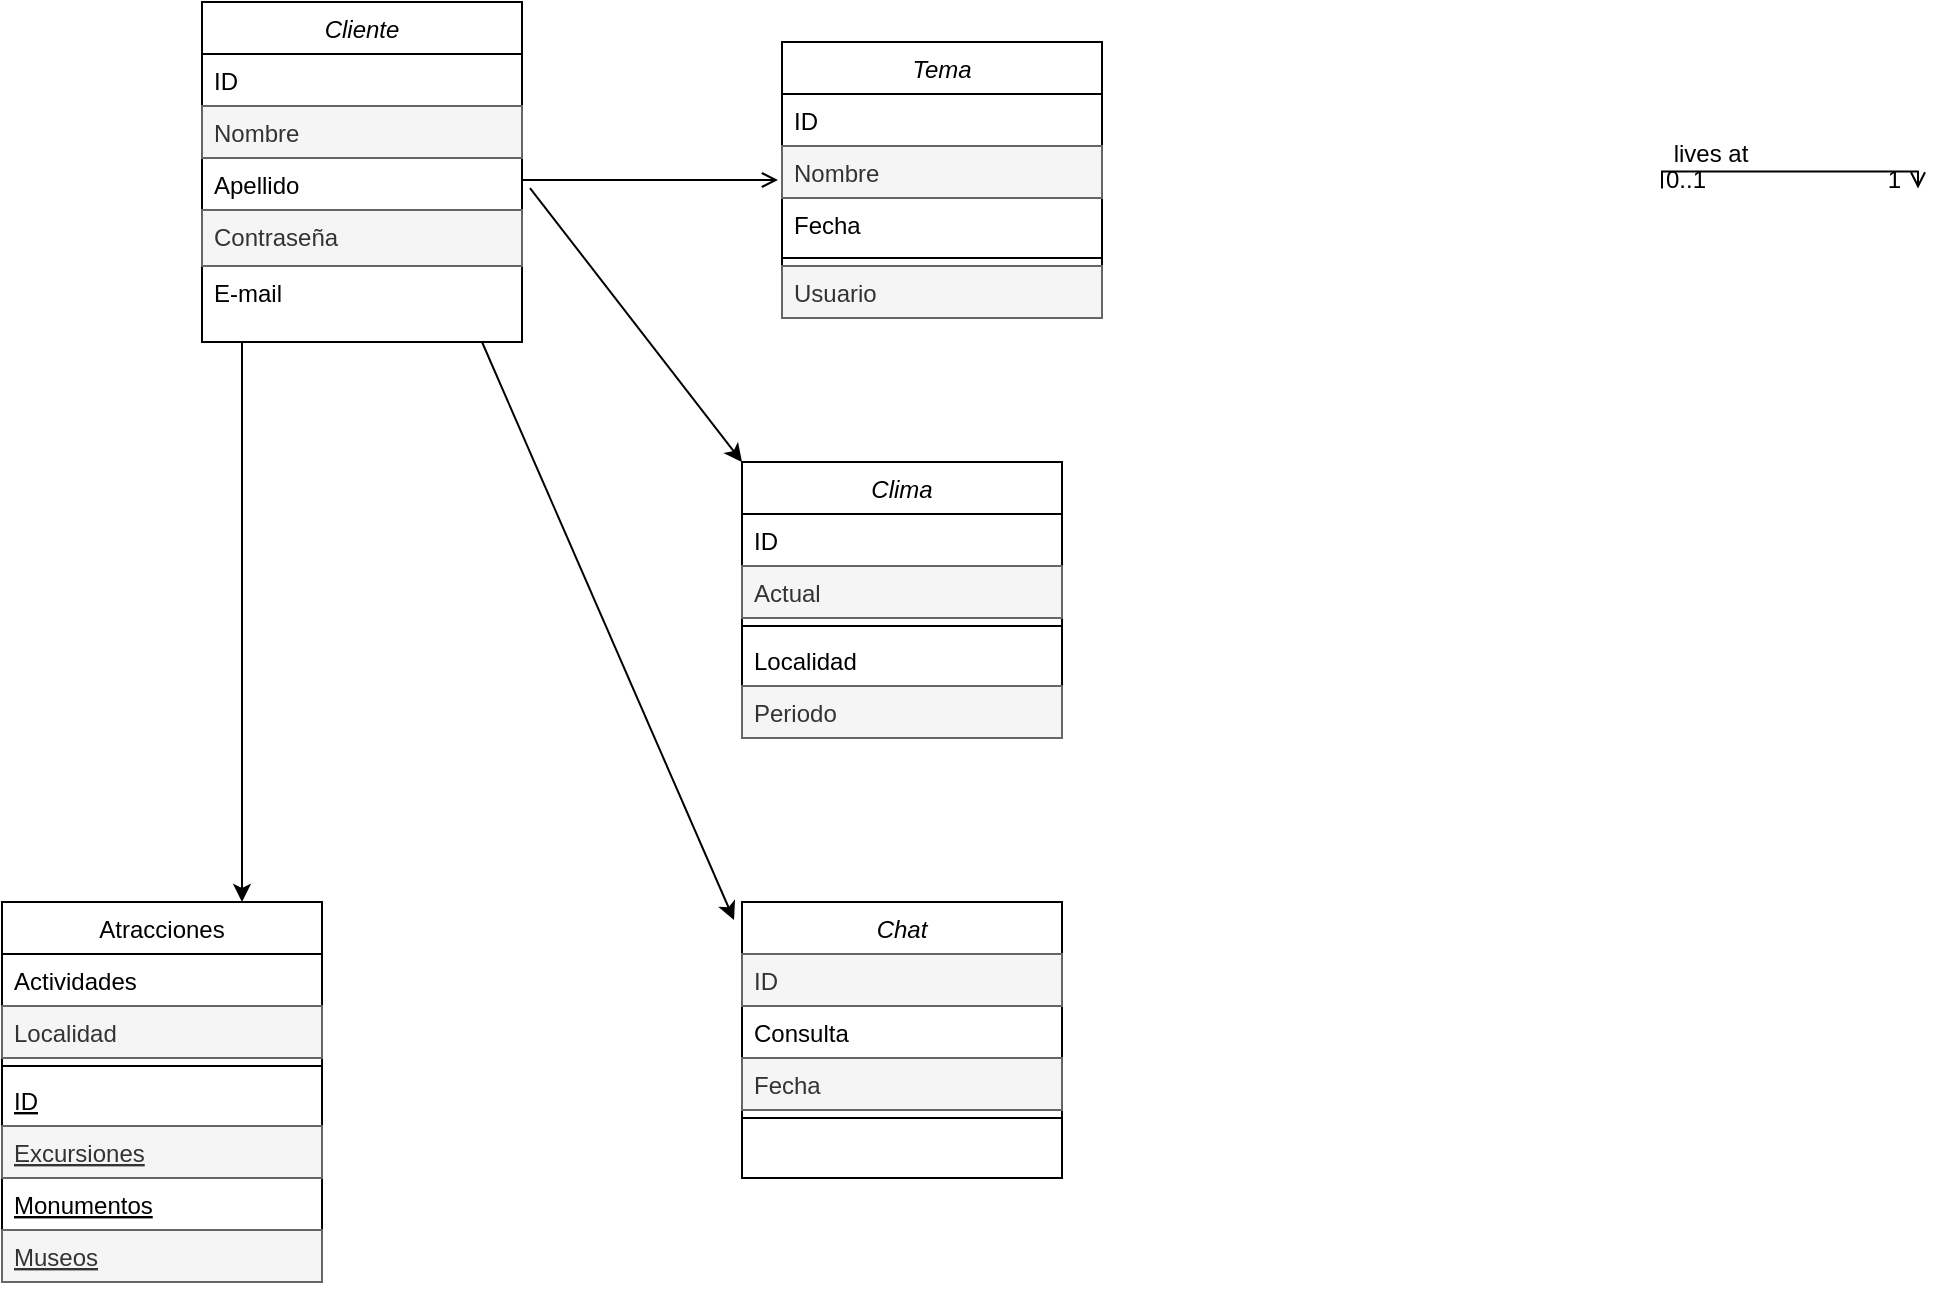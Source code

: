 <mxfile version="14.3.1" type="github">
  <diagram id="C5RBs43oDa-KdzZeNtuy" name="Page-1">
    <mxGraphModel dx="868" dy="482" grid="1" gridSize="10" guides="1" tooltips="1" connect="1" arrows="1" fold="1" page="1" pageScale="1" pageWidth="827" pageHeight="1169" math="0" shadow="0">
      <root>
        <mxCell id="WIyWlLk6GJQsqaUBKTNV-0" />
        <mxCell id="WIyWlLk6GJQsqaUBKTNV-1" parent="WIyWlLk6GJQsqaUBKTNV-0" />
        <mxCell id="zkfFHV4jXpPFQw0GAbJ--0" value="Cliente" style="swimlane;fontStyle=2;align=center;verticalAlign=top;childLayout=stackLayout;horizontal=1;startSize=26;horizontalStack=0;resizeParent=1;resizeLast=0;collapsible=1;marginBottom=0;rounded=0;shadow=0;strokeWidth=1;direction=east;" parent="WIyWlLk6GJQsqaUBKTNV-1" vertex="1">
          <mxGeometry x="220" y="100" width="160" height="170" as="geometry">
            <mxRectangle x="220" y="100" width="160" height="26" as="alternateBounds" />
          </mxGeometry>
        </mxCell>
        <mxCell id="e46WlxUUodxxaLegREOt-10" value="ID" style="text;align=left;verticalAlign=top;spacingLeft=4;spacingRight=4;overflow=hidden;rotatable=0;points=[[0,0.5],[1,0.5]];portConstraint=eastwest;" vertex="1" parent="zkfFHV4jXpPFQw0GAbJ--0">
          <mxGeometry y="26" width="160" height="26" as="geometry" />
        </mxCell>
        <mxCell id="e46WlxUUodxxaLegREOt-11" value="Nombre" style="text;align=left;verticalAlign=top;spacingLeft=4;spacingRight=4;overflow=hidden;rotatable=0;points=[[0,0.5],[1,0.5]];portConstraint=eastwest;rounded=0;shadow=0;html=0;fillColor=#f5f5f5;strokeColor=#666666;fontColor=#333333;" vertex="1" parent="zkfFHV4jXpPFQw0GAbJ--0">
          <mxGeometry y="52" width="160" height="26" as="geometry" />
        </mxCell>
        <mxCell id="e46WlxUUodxxaLegREOt-12" value="Apellido" style="text;align=left;verticalAlign=top;spacingLeft=4;spacingRight=4;overflow=hidden;rotatable=0;points=[[0,0.5],[1,0.5]];portConstraint=eastwest;rounded=0;shadow=0;html=0;" vertex="1" parent="zkfFHV4jXpPFQw0GAbJ--0">
          <mxGeometry y="78" width="160" height="26" as="geometry" />
        </mxCell>
        <mxCell id="e46WlxUUodxxaLegREOt-13" value="Contraseña" style="text;align=left;verticalAlign=top;spacingLeft=4;spacingRight=4;overflow=hidden;rotatable=0;points=[[0,0.5],[1,0.5]];portConstraint=eastwest;rounded=0;shadow=0;html=0;fillColor=#f5f5f5;strokeColor=#666666;fontColor=#333333;" vertex="1" parent="zkfFHV4jXpPFQw0GAbJ--0">
          <mxGeometry y="104" width="160" height="28" as="geometry" />
        </mxCell>
        <mxCell id="e46WlxUUodxxaLegREOt-15" value="E-mail" style="text;align=left;verticalAlign=top;spacingLeft=4;spacingRight=4;overflow=hidden;rotatable=0;points=[[0,0.5],[1,0.5]];portConstraint=eastwest;rounded=0;shadow=0;html=0;" vertex="1" parent="zkfFHV4jXpPFQw0GAbJ--0">
          <mxGeometry y="132" width="160" height="26" as="geometry" />
        </mxCell>
        <mxCell id="zkfFHV4jXpPFQw0GAbJ--6" value="Atracciones" style="swimlane;fontStyle=0;align=center;verticalAlign=top;childLayout=stackLayout;horizontal=1;startSize=26;horizontalStack=0;resizeParent=1;resizeLast=0;collapsible=1;marginBottom=0;rounded=0;shadow=0;strokeWidth=1;" parent="WIyWlLk6GJQsqaUBKTNV-1" vertex="1">
          <mxGeometry x="120" y="550" width="160" height="190" as="geometry">
            <mxRectangle x="120" y="360" width="160" height="26" as="alternateBounds" />
          </mxGeometry>
        </mxCell>
        <mxCell id="zkfFHV4jXpPFQw0GAbJ--7" value="Actividades" style="text;align=left;verticalAlign=top;spacingLeft=4;spacingRight=4;overflow=hidden;rotatable=0;points=[[0,0.5],[1,0.5]];portConstraint=eastwest;" parent="zkfFHV4jXpPFQw0GAbJ--6" vertex="1">
          <mxGeometry y="26" width="160" height="26" as="geometry" />
        </mxCell>
        <mxCell id="zkfFHV4jXpPFQw0GAbJ--8" value="Localidad" style="text;align=left;verticalAlign=top;spacingLeft=4;spacingRight=4;overflow=hidden;rotatable=0;points=[[0,0.5],[1,0.5]];portConstraint=eastwest;rounded=0;shadow=0;html=0;fillColor=#f5f5f5;strokeColor=#666666;fontColor=#333333;" parent="zkfFHV4jXpPFQw0GAbJ--6" vertex="1">
          <mxGeometry y="52" width="160" height="26" as="geometry" />
        </mxCell>
        <mxCell id="zkfFHV4jXpPFQw0GAbJ--9" value="" style="line;html=1;strokeWidth=1;align=left;verticalAlign=middle;spacingTop=-1;spacingLeft=3;spacingRight=3;rotatable=0;labelPosition=right;points=[];portConstraint=eastwest;" parent="zkfFHV4jXpPFQw0GAbJ--6" vertex="1">
          <mxGeometry y="78" width="160" height="8" as="geometry" />
        </mxCell>
        <mxCell id="zkfFHV4jXpPFQw0GAbJ--10" value="ID" style="text;align=left;verticalAlign=top;spacingLeft=4;spacingRight=4;overflow=hidden;rotatable=0;points=[[0,0.5],[1,0.5]];portConstraint=eastwest;fontStyle=4" parent="zkfFHV4jXpPFQw0GAbJ--6" vertex="1">
          <mxGeometry y="86" width="160" height="26" as="geometry" />
        </mxCell>
        <mxCell id="GuZkhgzBktaL6XEybpWE-1" value="Excursiones" style="text;align=left;verticalAlign=top;spacingLeft=4;spacingRight=4;overflow=hidden;rotatable=0;points=[[0,0.5],[1,0.5]];portConstraint=eastwest;fontStyle=4;fillColor=#f5f5f5;strokeColor=#666666;fontColor=#333333;" parent="zkfFHV4jXpPFQw0GAbJ--6" vertex="1">
          <mxGeometry y="112" width="160" height="26" as="geometry" />
        </mxCell>
        <mxCell id="zkfFHV4jXpPFQw0GAbJ--26" value="" style="endArrow=open;shadow=0;strokeWidth=1;rounded=0;endFill=1;edgeStyle=elbowEdgeStyle;elbow=vertical;" parent="WIyWlLk6GJQsqaUBKTNV-1" source="zkfFHV4jXpPFQw0GAbJ--0" edge="1">
          <mxGeometry x="0.5" y="41" relative="1" as="geometry">
            <mxPoint x="380" y="192" as="sourcePoint" />
            <mxPoint x="508" y="189" as="targetPoint" />
            <mxPoint x="-40" y="32" as="offset" />
          </mxGeometry>
        </mxCell>
        <mxCell id="GuZkhgzBktaL6XEybpWE-3" value="Tema" style="swimlane;fontStyle=2;align=center;verticalAlign=top;childLayout=stackLayout;horizontal=1;startSize=26;horizontalStack=0;resizeParent=1;resizeLast=0;collapsible=1;marginBottom=0;rounded=0;shadow=0;strokeWidth=1;" parent="WIyWlLk6GJQsqaUBKTNV-1" vertex="1">
          <mxGeometry x="510" y="120" width="160" height="138" as="geometry">
            <mxRectangle x="510" y="120" width="160" height="26" as="alternateBounds" />
          </mxGeometry>
        </mxCell>
        <mxCell id="GuZkhgzBktaL6XEybpWE-4" value="ID" style="text;align=left;verticalAlign=top;spacingLeft=4;spacingRight=4;overflow=hidden;rotatable=0;points=[[0,0.5],[1,0.5]];portConstraint=eastwest;" parent="GuZkhgzBktaL6XEybpWE-3" vertex="1">
          <mxGeometry y="26" width="160" height="26" as="geometry" />
        </mxCell>
        <mxCell id="GuZkhgzBktaL6XEybpWE-5" value="Nombre" style="text;align=left;verticalAlign=top;spacingLeft=4;spacingRight=4;overflow=hidden;rotatable=0;points=[[0,0.5],[1,0.5]];portConstraint=eastwest;rounded=0;shadow=0;html=0;fillColor=#f5f5f5;strokeColor=#666666;fontColor=#333333;" parent="GuZkhgzBktaL6XEybpWE-3" vertex="1">
          <mxGeometry y="52" width="160" height="26" as="geometry" />
        </mxCell>
        <mxCell id="GuZkhgzBktaL6XEybpWE-6" value="Fecha" style="text;align=left;verticalAlign=top;spacingLeft=4;spacingRight=4;overflow=hidden;rotatable=0;points=[[0,0.5],[1,0.5]];portConstraint=eastwest;rounded=0;shadow=0;html=0;" parent="GuZkhgzBktaL6XEybpWE-3" vertex="1">
          <mxGeometry y="78" width="160" height="26" as="geometry" />
        </mxCell>
        <mxCell id="GuZkhgzBktaL6XEybpWE-7" value="" style="line;html=1;strokeWidth=1;align=left;verticalAlign=middle;spacingTop=-1;spacingLeft=3;spacingRight=3;rotatable=0;labelPosition=right;points=[];portConstraint=eastwest;" parent="GuZkhgzBktaL6XEybpWE-3" vertex="1">
          <mxGeometry y="104" width="160" height="8" as="geometry" />
        </mxCell>
        <mxCell id="GuZkhgzBktaL6XEybpWE-8" value="Usuario" style="text;align=left;verticalAlign=top;spacingLeft=4;spacingRight=4;overflow=hidden;rotatable=0;points=[[0,0.5],[1,0.5]];portConstraint=eastwest;fillColor=#f5f5f5;strokeColor=#666666;fontColor=#333333;" parent="GuZkhgzBktaL6XEybpWE-3" vertex="1">
          <mxGeometry y="112" width="160" height="26" as="geometry" />
        </mxCell>
        <object label="Clima" ID="" id="GuZkhgzBktaL6XEybpWE-13">
          <mxCell style="swimlane;fontStyle=2;align=center;verticalAlign=top;childLayout=stackLayout;horizontal=1;startSize=26;horizontalStack=0;resizeParent=1;resizeLast=0;collapsible=1;marginBottom=0;rounded=0;shadow=0;strokeWidth=1;" parent="WIyWlLk6GJQsqaUBKTNV-1" vertex="1">
            <mxGeometry x="490" y="330" width="160" height="138" as="geometry">
              <mxRectangle x="490" y="330" width="160" height="26" as="alternateBounds" />
            </mxGeometry>
          </mxCell>
        </object>
        <mxCell id="GuZkhgzBktaL6XEybpWE-14" value="ID" style="text;align=left;verticalAlign=top;spacingLeft=4;spacingRight=4;overflow=hidden;rotatable=0;points=[[0,0.5],[1,0.5]];portConstraint=eastwest;" parent="GuZkhgzBktaL6XEybpWE-13" vertex="1">
          <mxGeometry y="26" width="160" height="26" as="geometry" />
        </mxCell>
        <mxCell id="GuZkhgzBktaL6XEybpWE-16" value="Actual" style="text;align=left;verticalAlign=top;spacingLeft=4;spacingRight=4;overflow=hidden;rotatable=0;points=[[0,0.5],[1,0.5]];portConstraint=eastwest;rounded=0;shadow=0;html=0;fillColor=#f5f5f5;strokeColor=#666666;fontColor=#333333;" parent="GuZkhgzBktaL6XEybpWE-13" vertex="1">
          <mxGeometry y="52" width="160" height="26" as="geometry" />
        </mxCell>
        <mxCell id="GuZkhgzBktaL6XEybpWE-17" value="" style="line;html=1;strokeWidth=1;align=left;verticalAlign=middle;spacingTop=-1;spacingLeft=3;spacingRight=3;rotatable=0;labelPosition=right;points=[];portConstraint=eastwest;" parent="GuZkhgzBktaL6XEybpWE-13" vertex="1">
          <mxGeometry y="78" width="160" height="8" as="geometry" />
        </mxCell>
        <mxCell id="e46WlxUUodxxaLegREOt-8" value="Localidad" style="text;align=left;verticalAlign=top;spacingLeft=4;spacingRight=4;overflow=hidden;rotatable=0;points=[[0,0.5],[1,0.5]];portConstraint=eastwest;" vertex="1" parent="GuZkhgzBktaL6XEybpWE-13">
          <mxGeometry y="86" width="160" height="26" as="geometry" />
        </mxCell>
        <mxCell id="e46WlxUUodxxaLegREOt-9" value="Periodo" style="text;align=left;verticalAlign=top;spacingLeft=4;spacingRight=4;overflow=hidden;rotatable=0;points=[[0,0.5],[1,0.5]];portConstraint=eastwest;fillColor=#f5f5f5;strokeColor=#666666;fontColor=#333333;" vertex="1" parent="GuZkhgzBktaL6XEybpWE-13">
          <mxGeometry y="112" width="160" height="26" as="geometry" />
        </mxCell>
        <mxCell id="GuZkhgzBktaL6XEybpWE-19" value="Chat" style="swimlane;fontStyle=2;align=center;verticalAlign=top;childLayout=stackLayout;horizontal=1;startSize=26;horizontalStack=0;resizeParent=1;resizeLast=0;collapsible=1;marginBottom=0;rounded=0;shadow=0;strokeWidth=1;" parent="WIyWlLk6GJQsqaUBKTNV-1" vertex="1">
          <mxGeometry x="490" y="550" width="160" height="138" as="geometry">
            <mxRectangle x="490" y="550" width="160" height="26" as="alternateBounds" />
          </mxGeometry>
        </mxCell>
        <mxCell id="GuZkhgzBktaL6XEybpWE-20" value="ID" style="text;align=left;verticalAlign=top;spacingLeft=4;spacingRight=4;overflow=hidden;rotatable=0;points=[[0,0.5],[1,0.5]];portConstraint=eastwest;fillColor=#f5f5f5;strokeColor=#666666;fontColor=#333333;" parent="GuZkhgzBktaL6XEybpWE-19" vertex="1">
          <mxGeometry y="26" width="160" height="26" as="geometry" />
        </mxCell>
        <mxCell id="GuZkhgzBktaL6XEybpWE-21" value="Consulta" style="text;align=left;verticalAlign=top;spacingLeft=4;spacingRight=4;overflow=hidden;rotatable=0;points=[[0,0.5],[1,0.5]];portConstraint=eastwest;rounded=0;shadow=0;html=0;" parent="GuZkhgzBktaL6XEybpWE-19" vertex="1">
          <mxGeometry y="52" width="160" height="26" as="geometry" />
        </mxCell>
        <mxCell id="GuZkhgzBktaL6XEybpWE-22" value="Fecha" style="text;align=left;verticalAlign=top;spacingLeft=4;spacingRight=4;overflow=hidden;rotatable=0;points=[[0,0.5],[1,0.5]];portConstraint=eastwest;rounded=0;shadow=0;html=0;fillColor=#f5f5f5;strokeColor=#666666;fontColor=#333333;" parent="GuZkhgzBktaL6XEybpWE-19" vertex="1">
          <mxGeometry y="78" width="160" height="26" as="geometry" />
        </mxCell>
        <mxCell id="GuZkhgzBktaL6XEybpWE-23" value="" style="line;html=1;strokeWidth=1;align=left;verticalAlign=middle;spacingTop=-1;spacingLeft=3;spacingRight=3;rotatable=0;labelPosition=right;points=[];portConstraint=eastwest;" parent="GuZkhgzBktaL6XEybpWE-19" vertex="1">
          <mxGeometry y="104" width="160" height="8" as="geometry" />
        </mxCell>
        <mxCell id="GuZkhgzBktaL6XEybpWE-25" value="" style="endArrow=open;shadow=0;strokeWidth=1;rounded=0;endFill=1;edgeStyle=elbowEdgeStyle;elbow=vertical;" parent="WIyWlLk6GJQsqaUBKTNV-1" edge="1">
          <mxGeometry x="0.5" y="41" relative="1" as="geometry">
            <mxPoint x="950" y="193.25" as="sourcePoint" />
            <mxPoint x="1078" y="193.25" as="targetPoint" />
            <mxPoint x="-40" y="32" as="offset" />
            <Array as="points">
              <mxPoint x="1280" y="184.75" />
            </Array>
          </mxGeometry>
        </mxCell>
        <mxCell id="GuZkhgzBktaL6XEybpWE-26" value="0..1" style="resizable=0;align=left;verticalAlign=bottom;labelBackgroundColor=none;fontSize=12;" parent="GuZkhgzBktaL6XEybpWE-25" connectable="0" vertex="1">
          <mxGeometry x="-1" relative="1" as="geometry">
            <mxPoint y="4" as="offset" />
          </mxGeometry>
        </mxCell>
        <mxCell id="GuZkhgzBktaL6XEybpWE-27" value="1" style="resizable=0;align=right;verticalAlign=bottom;labelBackgroundColor=none;fontSize=12;" parent="GuZkhgzBktaL6XEybpWE-25" connectable="0" vertex="1">
          <mxGeometry x="1" relative="1" as="geometry">
            <mxPoint x="-7" y="4" as="offset" />
          </mxGeometry>
        </mxCell>
        <mxCell id="GuZkhgzBktaL6XEybpWE-28" value="lives at" style="text;html=1;resizable=0;points=[];;align=center;verticalAlign=middle;labelBackgroundColor=none;rounded=0;shadow=0;strokeWidth=1;fontSize=12;" parent="GuZkhgzBktaL6XEybpWE-25" vertex="1" connectable="0">
          <mxGeometry x="0.5" y="49" relative="1" as="geometry">
            <mxPoint x="-76.5" y="40" as="offset" />
          </mxGeometry>
        </mxCell>
        <mxCell id="e46WlxUUodxxaLegREOt-4" value="" style="endArrow=classic;html=1;exitX=1.025;exitY=-0.192;exitDx=0;exitDy=0;exitPerimeter=0;" edge="1" parent="WIyWlLk6GJQsqaUBKTNV-1">
          <mxGeometry width="50" height="50" relative="1" as="geometry">
            <mxPoint x="384" y="193.008" as="sourcePoint" />
            <mxPoint x="490" y="330" as="targetPoint" />
          </mxGeometry>
        </mxCell>
        <mxCell id="e46WlxUUodxxaLegREOt-6" value="" style="endArrow=classic;html=1;entryX=-0.025;entryY=0.065;entryDx=0;entryDy=0;entryPerimeter=0;" edge="1" parent="WIyWlLk6GJQsqaUBKTNV-1" target="GuZkhgzBktaL6XEybpWE-19">
          <mxGeometry width="50" height="50" relative="1" as="geometry">
            <mxPoint x="360" y="270" as="sourcePoint" />
            <mxPoint x="456" y="396.99" as="targetPoint" />
          </mxGeometry>
        </mxCell>
        <mxCell id="e46WlxUUodxxaLegREOt-7" value="" style="endArrow=classic;html=1;entryX=0.75;entryY=0;entryDx=0;entryDy=0;" edge="1" parent="WIyWlLk6GJQsqaUBKTNV-1" target="zkfFHV4jXpPFQw0GAbJ--6">
          <mxGeometry width="50" height="50" relative="1" as="geometry">
            <mxPoint x="240" y="270" as="sourcePoint" />
            <mxPoint x="240" y="350" as="targetPoint" />
          </mxGeometry>
        </mxCell>
        <mxCell id="e46WlxUUodxxaLegREOt-16" value="Monumentos" style="text;align=left;verticalAlign=top;spacingLeft=4;spacingRight=4;overflow=hidden;rotatable=0;points=[[0,0.5],[1,0.5]];portConstraint=eastwest;fontStyle=4" vertex="1" parent="WIyWlLk6GJQsqaUBKTNV-1">
          <mxGeometry x="120" y="688" width="160" height="26" as="geometry" />
        </mxCell>
        <mxCell id="e46WlxUUodxxaLegREOt-17" value="Museos" style="text;align=left;verticalAlign=top;spacingLeft=4;spacingRight=4;overflow=hidden;rotatable=0;points=[[0,0.5],[1,0.5]];portConstraint=eastwest;fontStyle=4;fillColor=#f5f5f5;strokeColor=#666666;fontColor=#333333;" vertex="1" parent="WIyWlLk6GJQsqaUBKTNV-1">
          <mxGeometry x="120" y="714" width="160" height="26" as="geometry" />
        </mxCell>
      </root>
    </mxGraphModel>
  </diagram>
</mxfile>
